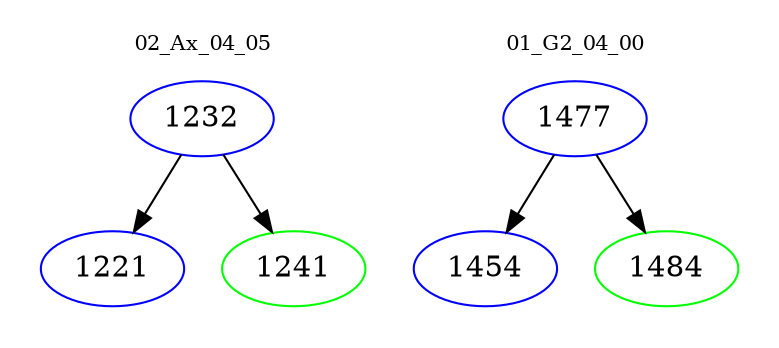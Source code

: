 digraph{
subgraph cluster_0 {
color = white
label = "02_Ax_04_05";
fontsize=10;
T0_1232 [label="1232", color="blue"]
T0_1232 -> T0_1221 [color="black"]
T0_1221 [label="1221", color="blue"]
T0_1232 -> T0_1241 [color="black"]
T0_1241 [label="1241", color="green"]
}
subgraph cluster_1 {
color = white
label = "01_G2_04_00";
fontsize=10;
T1_1477 [label="1477", color="blue"]
T1_1477 -> T1_1454 [color="black"]
T1_1454 [label="1454", color="blue"]
T1_1477 -> T1_1484 [color="black"]
T1_1484 [label="1484", color="green"]
}
}
